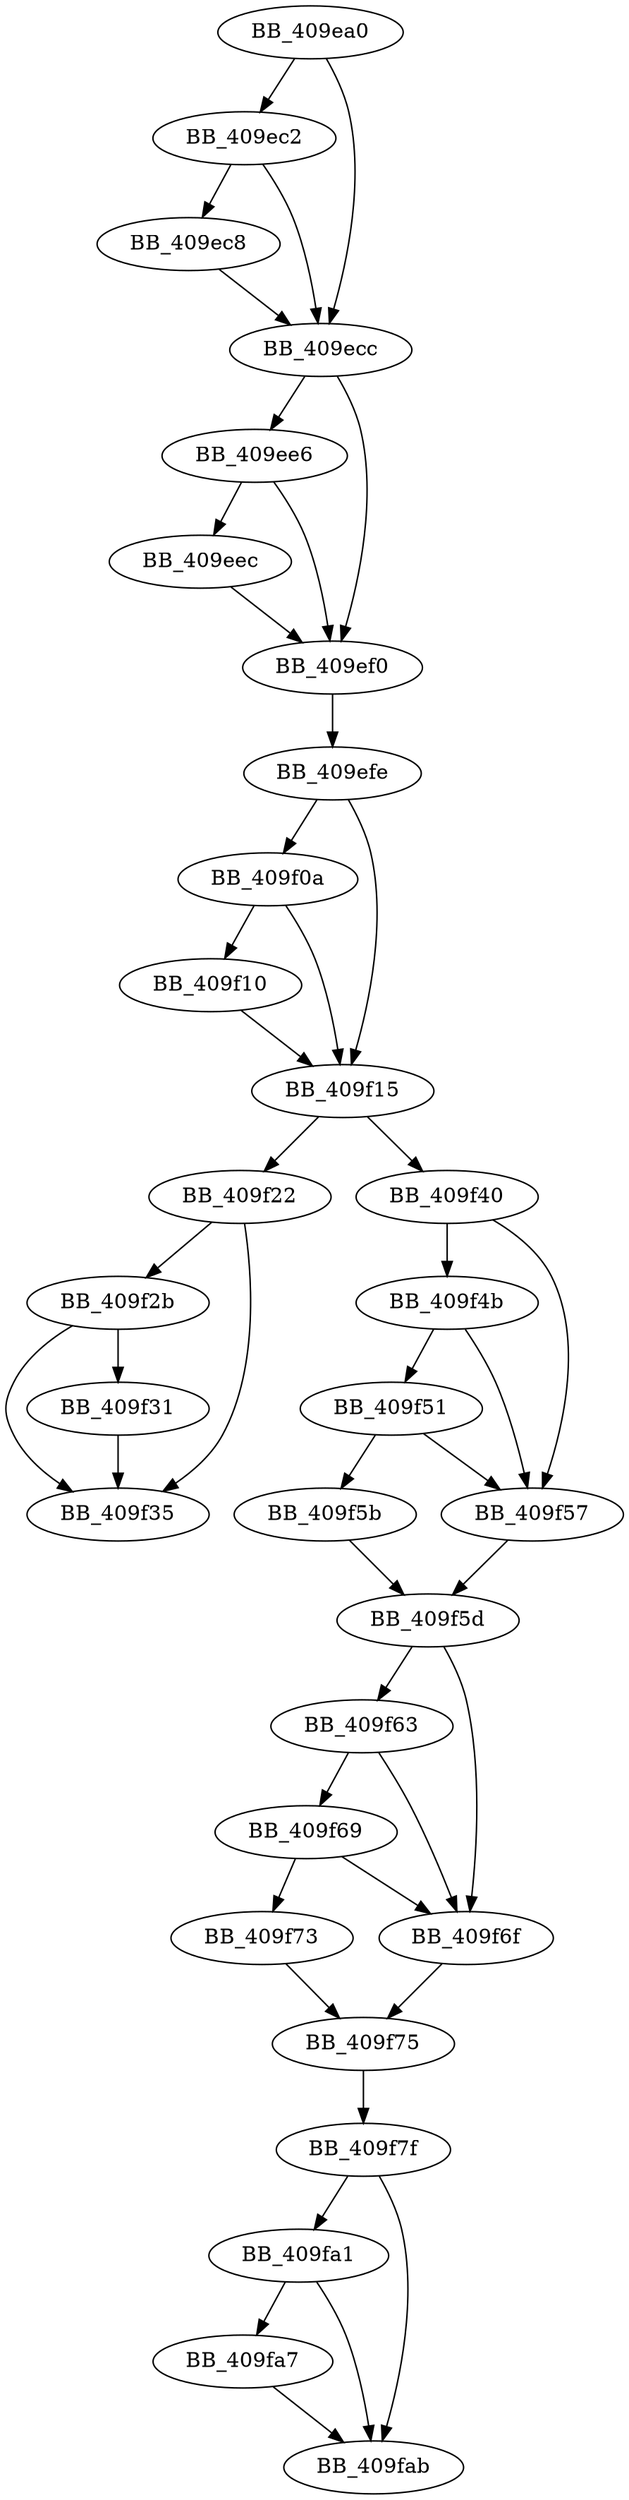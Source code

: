 DiGraph sub_409EA0{
BB_409ea0->BB_409ec2
BB_409ea0->BB_409ecc
BB_409ec2->BB_409ec8
BB_409ec2->BB_409ecc
BB_409ec8->BB_409ecc
BB_409ecc->BB_409ee6
BB_409ecc->BB_409ef0
BB_409ee6->BB_409eec
BB_409ee6->BB_409ef0
BB_409eec->BB_409ef0
BB_409ef0->BB_409efe
BB_409efe->BB_409f0a
BB_409efe->BB_409f15
BB_409f0a->BB_409f10
BB_409f0a->BB_409f15
BB_409f10->BB_409f15
BB_409f15->BB_409f22
BB_409f15->BB_409f40
BB_409f22->BB_409f2b
BB_409f22->BB_409f35
BB_409f2b->BB_409f31
BB_409f2b->BB_409f35
BB_409f31->BB_409f35
BB_409f40->BB_409f4b
BB_409f40->BB_409f57
BB_409f4b->BB_409f51
BB_409f4b->BB_409f57
BB_409f51->BB_409f57
BB_409f51->BB_409f5b
BB_409f57->BB_409f5d
BB_409f5b->BB_409f5d
BB_409f5d->BB_409f63
BB_409f5d->BB_409f6f
BB_409f63->BB_409f69
BB_409f63->BB_409f6f
BB_409f69->BB_409f6f
BB_409f69->BB_409f73
BB_409f6f->BB_409f75
BB_409f73->BB_409f75
BB_409f75->BB_409f7f
BB_409f7f->BB_409fa1
BB_409f7f->BB_409fab
BB_409fa1->BB_409fa7
BB_409fa1->BB_409fab
BB_409fa7->BB_409fab
}
